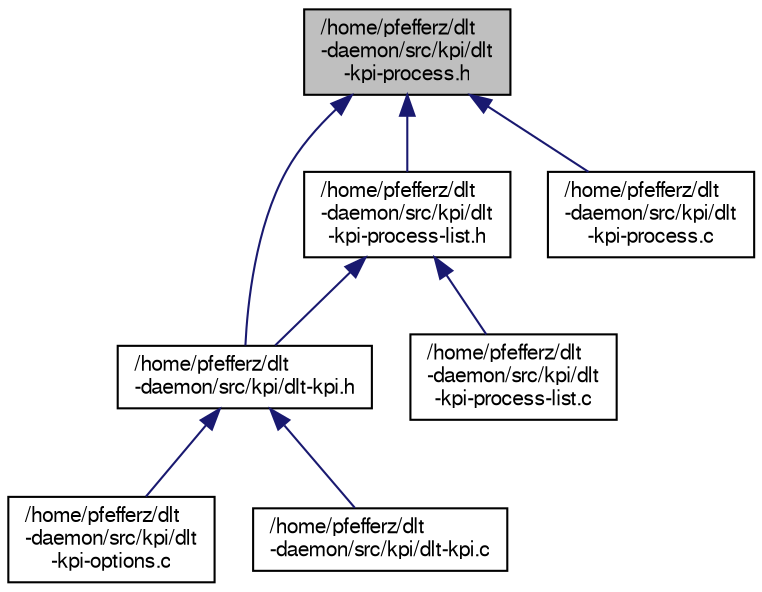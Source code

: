 digraph "/home/pfefferz/dlt-daemon/src/kpi/dlt-kpi-process.h"
{
  edge [fontname="FreeSans",fontsize="10",labelfontname="FreeSans",labelfontsize="10"];
  node [fontname="FreeSans",fontsize="10",shape=record];
  Node1 [label="/home/pfefferz/dlt\l-daemon/src/kpi/dlt\l-kpi-process.h",height=0.2,width=0.4,color="black", fillcolor="grey75", style="filled", fontcolor="black"];
  Node1 -> Node2 [dir="back",color="midnightblue",fontsize="10",style="solid",fontname="FreeSans"];
  Node2 [label="/home/pfefferz/dlt\l-daemon/src/kpi/dlt-kpi.h",height=0.2,width=0.4,color="black", fillcolor="white", style="filled",URL="$dlt-kpi_8h.html"];
  Node2 -> Node3 [dir="back",color="midnightblue",fontsize="10",style="solid",fontname="FreeSans"];
  Node3 [label="/home/pfefferz/dlt\l-daemon/src/kpi/dlt\l-kpi-options.c",height=0.2,width=0.4,color="black", fillcolor="white", style="filled",URL="$dlt-kpi-options_8c.html"];
  Node2 -> Node4 [dir="back",color="midnightblue",fontsize="10",style="solid",fontname="FreeSans"];
  Node4 [label="/home/pfefferz/dlt\l-daemon/src/kpi/dlt-kpi.c",height=0.2,width=0.4,color="black", fillcolor="white", style="filled",URL="$dlt-kpi_8c.html"];
  Node1 -> Node5 [dir="back",color="midnightblue",fontsize="10",style="solid",fontname="FreeSans"];
  Node5 [label="/home/pfefferz/dlt\l-daemon/src/kpi/dlt\l-kpi-process-list.h",height=0.2,width=0.4,color="black", fillcolor="white", style="filled",URL="$dlt-kpi-process-list_8h.html"];
  Node5 -> Node2 [dir="back",color="midnightblue",fontsize="10",style="solid",fontname="FreeSans"];
  Node5 -> Node6 [dir="back",color="midnightblue",fontsize="10",style="solid",fontname="FreeSans"];
  Node6 [label="/home/pfefferz/dlt\l-daemon/src/kpi/dlt\l-kpi-process-list.c",height=0.2,width=0.4,color="black", fillcolor="white", style="filled",URL="$dlt-kpi-process-list_8c.html"];
  Node1 -> Node7 [dir="back",color="midnightblue",fontsize="10",style="solid",fontname="FreeSans"];
  Node7 [label="/home/pfefferz/dlt\l-daemon/src/kpi/dlt\l-kpi-process.c",height=0.2,width=0.4,color="black", fillcolor="white", style="filled",URL="$dlt-kpi-process_8c.html"];
}
